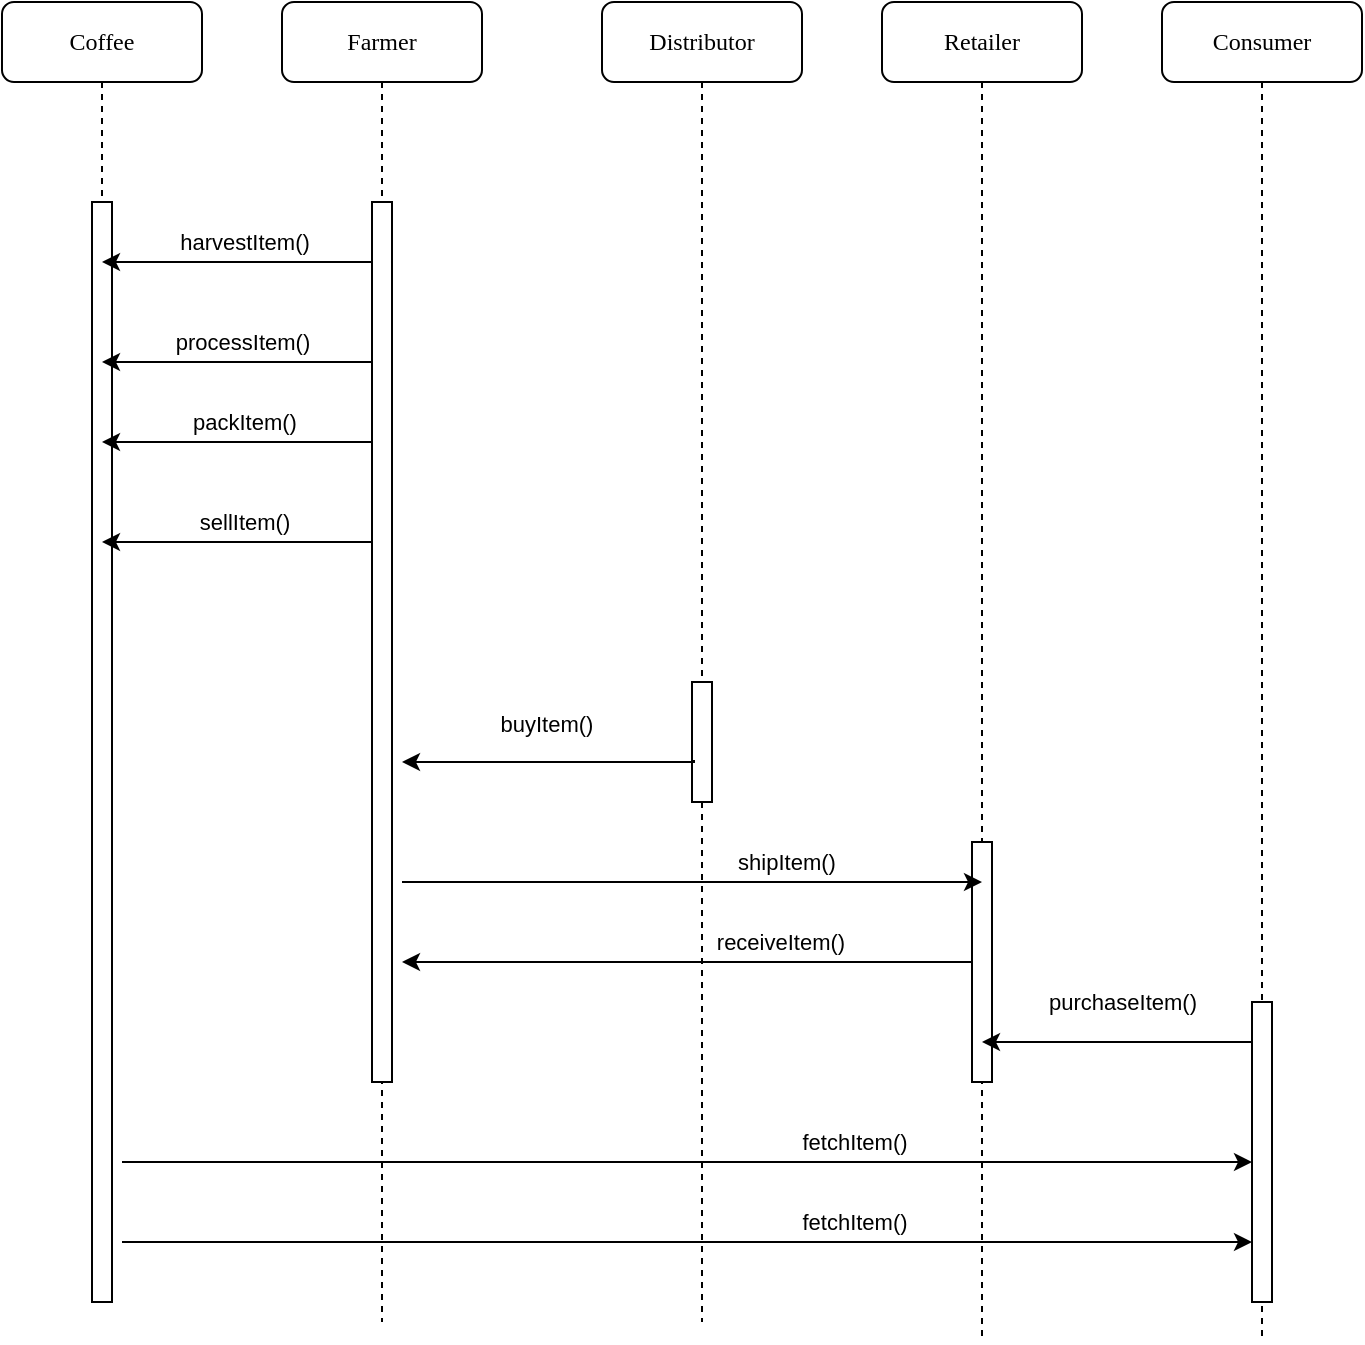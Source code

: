 <mxfile version="20.2.3" type="device"><diagram name="Page-1" id="13e1069c-82ec-6db2-03f1-153e76fe0fe0"><mxGraphModel dx="1219" dy="741" grid="1" gridSize="10" guides="1" tooltips="1" connect="1" arrows="1" fold="1" page="1" pageScale="1" pageWidth="1100" pageHeight="850" background="none" math="0" shadow="0"><root><mxCell id="0"/><mxCell id="1" parent="0"/><mxCell id="7baba1c4bc27f4b0-2" value="Farmer" style="shape=umlLifeline;perimeter=lifelinePerimeter;whiteSpace=wrap;html=1;container=1;collapsible=0;recursiveResize=0;outlineConnect=0;rounded=1;shadow=0;comic=0;labelBackgroundColor=none;strokeWidth=1;fontFamily=Verdana;fontSize=12;align=center;" parent="1" vertex="1"><mxGeometry x="240" y="80" width="100" height="660" as="geometry"/></mxCell><mxCell id="7baba1c4bc27f4b0-10" value="" style="html=1;points=[];perimeter=orthogonalPerimeter;rounded=0;shadow=0;comic=0;labelBackgroundColor=none;strokeWidth=1;fontFamily=Verdana;fontSize=12;align=center;" parent="7baba1c4bc27f4b0-2" vertex="1"><mxGeometry x="45" y="100" width="10" height="440" as="geometry"/></mxCell><mxCell id="7baba1c4bc27f4b0-3" value="Distributor" style="shape=umlLifeline;perimeter=lifelinePerimeter;whiteSpace=wrap;html=1;container=1;collapsible=0;recursiveResize=0;outlineConnect=0;rounded=1;shadow=0;comic=0;labelBackgroundColor=none;strokeWidth=1;fontFamily=Verdana;fontSize=12;align=center;" parent="1" vertex="1"><mxGeometry x="400" y="80" width="100" height="660" as="geometry"/></mxCell><mxCell id="7baba1c4bc27f4b0-13" value="" style="html=1;points=[];perimeter=orthogonalPerimeter;rounded=0;shadow=0;comic=0;labelBackgroundColor=none;strokeWidth=1;fontFamily=Verdana;fontSize=12;align=center;" parent="7baba1c4bc27f4b0-3" vertex="1"><mxGeometry x="45" y="340" width="10" height="60" as="geometry"/></mxCell><mxCell id="xhGHyaXh9h67Cea-rtiu-11" style="edgeStyle=orthogonalEdgeStyle;rounded=0;orthogonalLoop=1;jettySize=auto;html=1;startArrow=none;startFill=0;endArrow=classic;endFill=1;" parent="7baba1c4bc27f4b0-3" edge="1"><mxGeometry relative="1" as="geometry"><mxPoint x="185" y="480" as="sourcePoint"/><mxPoint x="-100" y="480" as="targetPoint"/><Array as="points"><mxPoint x="120" y="480"/><mxPoint x="120" y="480"/></Array></mxGeometry></mxCell><mxCell id="xhGHyaXh9h67Cea-rtiu-12" value="receiveItem()" style="edgeLabel;html=1;align=center;verticalAlign=middle;resizable=0;points=[];" parent="xhGHyaXh9h67Cea-rtiu-11" vertex="1" connectable="0"><mxGeometry x="-0.262" y="4" relative="1" as="geometry"><mxPoint x="9" y="-14" as="offset"/></mxGeometry></mxCell><mxCell id="7baba1c4bc27f4b0-4" value="Retailer" style="shape=umlLifeline;perimeter=lifelinePerimeter;whiteSpace=wrap;html=1;container=1;collapsible=0;recursiveResize=0;outlineConnect=0;rounded=1;shadow=0;comic=0;labelBackgroundColor=none;strokeWidth=1;fontFamily=Verdana;fontSize=12;align=center;" parent="1" vertex="1"><mxGeometry x="540" y="80" width="100" height="670" as="geometry"/></mxCell><mxCell id="7baba1c4bc27f4b0-16" value="" style="html=1;points=[];perimeter=orthogonalPerimeter;rounded=0;shadow=0;comic=0;labelBackgroundColor=none;strokeWidth=1;fontFamily=Verdana;fontSize=12;align=center;" parent="7baba1c4bc27f4b0-4" vertex="1"><mxGeometry x="45" y="420" width="10" height="120" as="geometry"/></mxCell><mxCell id="JSAFjmx5sPM2J-QFSoNo-7" style="edgeStyle=orthogonalEdgeStyle;rounded=0;orthogonalLoop=1;jettySize=auto;html=1;startArrow=classic;startFill=1;endArrow=none;endFill=0;" edge="1" parent="7baba1c4bc27f4b0-4"><mxGeometry relative="1" as="geometry"><mxPoint x="185" y="620" as="sourcePoint"/><mxPoint x="-380" y="620" as="targetPoint"/><Array as="points"><mxPoint x="50" y="620"/><mxPoint x="50" y="620"/></Array></mxGeometry></mxCell><mxCell id="JSAFjmx5sPM2J-QFSoNo-8" value="fetchItem()" style="edgeLabel;html=1;align=center;verticalAlign=middle;resizable=0;points=[];" vertex="1" connectable="0" parent="JSAFjmx5sPM2J-QFSoNo-7"><mxGeometry x="-0.262" y="4" relative="1" as="geometry"><mxPoint x="9" y="-14" as="offset"/></mxGeometry></mxCell><mxCell id="7baba1c4bc27f4b0-5" value="Consumer" style="shape=umlLifeline;perimeter=lifelinePerimeter;whiteSpace=wrap;html=1;container=1;collapsible=0;recursiveResize=0;outlineConnect=0;rounded=1;shadow=0;comic=0;labelBackgroundColor=none;strokeWidth=1;fontFamily=Verdana;fontSize=12;align=center;" parent="1" vertex="1"><mxGeometry x="680" y="80" width="100" height="670" as="geometry"/></mxCell><mxCell id="7baba1c4bc27f4b0-19" value="" style="html=1;points=[];perimeter=orthogonalPerimeter;rounded=0;shadow=0;comic=0;labelBackgroundColor=none;strokeWidth=1;fontFamily=Verdana;fontSize=12;align=center;" parent="7baba1c4bc27f4b0-5" vertex="1"><mxGeometry x="45" y="500" width="10" height="150" as="geometry"/></mxCell><mxCell id="7baba1c4bc27f4b0-8" value="Coffee" style="shape=umlLifeline;perimeter=lifelinePerimeter;whiteSpace=wrap;html=1;container=1;collapsible=0;recursiveResize=0;outlineConnect=0;rounded=1;shadow=0;comic=0;labelBackgroundColor=none;strokeWidth=1;fontFamily=Verdana;fontSize=12;align=center;" parent="1" vertex="1"><mxGeometry x="100" y="80" width="100" height="650" as="geometry"/></mxCell><mxCell id="7baba1c4bc27f4b0-9" value="" style="html=1;points=[];perimeter=orthogonalPerimeter;rounded=0;shadow=0;comic=0;labelBackgroundColor=none;strokeWidth=1;fontFamily=Verdana;fontSize=12;align=center;" parent="7baba1c4bc27f4b0-8" vertex="1"><mxGeometry x="45" y="100" width="10" height="550" as="geometry"/></mxCell><mxCell id="xhGHyaXh9h67Cea-rtiu-1" value="harvestItem()" style="edgeStyle=orthogonalEdgeStyle;rounded=0;orthogonalLoop=1;jettySize=auto;html=1;" parent="1" source="7baba1c4bc27f4b0-10" target="7baba1c4bc27f4b0-8" edge="1"><mxGeometry x="-0.041" y="-10" relative="1" as="geometry"><mxPoint x="170" y="295" as="targetPoint"/><Array as="points"><mxPoint x="240" y="210"/><mxPoint x="240" y="210"/></Array><mxPoint as="offset"/></mxGeometry></mxCell><mxCell id="xhGHyaXh9h67Cea-rtiu-2" style="edgeStyle=orthogonalEdgeStyle;rounded=0;orthogonalLoop=1;jettySize=auto;html=1;" parent="1" source="7baba1c4bc27f4b0-10" target="7baba1c4bc27f4b0-8" edge="1"><mxGeometry relative="1" as="geometry"><Array as="points"><mxPoint x="240" y="260"/><mxPoint x="240" y="260"/></Array></mxGeometry></mxCell><mxCell id="xhGHyaXh9h67Cea-rtiu-3" value="processItem()" style="edgeLabel;html=1;align=center;verticalAlign=middle;resizable=0;points=[];" parent="xhGHyaXh9h67Cea-rtiu-2" vertex="1" connectable="0"><mxGeometry x="-0.262" y="4" relative="1" as="geometry"><mxPoint x="-15" y="-14" as="offset"/></mxGeometry></mxCell><mxCell id="xhGHyaXh9h67Cea-rtiu-4" style="edgeStyle=orthogonalEdgeStyle;rounded=0;orthogonalLoop=1;jettySize=auto;html=1;" parent="1" edge="1"><mxGeometry relative="1" as="geometry"><mxPoint x="285.5" y="300" as="sourcePoint"/><mxPoint x="150" y="300" as="targetPoint"/><Array as="points"><mxPoint x="240.5" y="300"/><mxPoint x="240.5" y="300"/></Array></mxGeometry></mxCell><mxCell id="xhGHyaXh9h67Cea-rtiu-5" value="packItem()" style="edgeLabel;html=1;align=center;verticalAlign=middle;resizable=0;points=[];" parent="xhGHyaXh9h67Cea-rtiu-4" vertex="1" connectable="0"><mxGeometry x="-0.262" y="4" relative="1" as="geometry"><mxPoint x="-15" y="-14" as="offset"/></mxGeometry></mxCell><mxCell id="xhGHyaXh9h67Cea-rtiu-6" style="edgeStyle=orthogonalEdgeStyle;rounded=0;orthogonalLoop=1;jettySize=auto;html=1;" parent="1" edge="1"><mxGeometry relative="1" as="geometry"><mxPoint x="285.5" y="350" as="sourcePoint"/><mxPoint x="150" y="350" as="targetPoint"/><Array as="points"><mxPoint x="240.5" y="350"/><mxPoint x="240.5" y="350"/></Array></mxGeometry></mxCell><mxCell id="xhGHyaXh9h67Cea-rtiu-7" value="sellItem()" style="edgeLabel;html=1;align=center;verticalAlign=middle;resizable=0;points=[];" parent="xhGHyaXh9h67Cea-rtiu-6" vertex="1" connectable="0"><mxGeometry x="-0.262" y="4" relative="1" as="geometry"><mxPoint x="-15" y="-14" as="offset"/></mxGeometry></mxCell><mxCell id="xhGHyaXh9h67Cea-rtiu-9" style="edgeStyle=orthogonalEdgeStyle;rounded=0;orthogonalLoop=1;jettySize=auto;html=1;exitX=0.1;exitY=0.65;exitDx=0;exitDy=0;exitPerimeter=0;" parent="1" source="7baba1c4bc27f4b0-13" edge="1"><mxGeometry relative="1" as="geometry"><mxPoint x="430" y="459" as="sourcePoint"/><mxPoint x="300" y="460" as="targetPoint"/><Array as="points"><mxPoint x="446" y="460"/></Array></mxGeometry></mxCell><mxCell id="xhGHyaXh9h67Cea-rtiu-10" value="buyItem()" style="edgeLabel;html=1;align=center;verticalAlign=middle;resizable=0;points=[];" parent="xhGHyaXh9h67Cea-rtiu-9" vertex="1" connectable="0"><mxGeometry x="-0.262" y="4" relative="1" as="geometry"><mxPoint x="-21" y="-23" as="offset"/></mxGeometry></mxCell><mxCell id="xhGHyaXh9h67Cea-rtiu-13" style="edgeStyle=orthogonalEdgeStyle;rounded=0;orthogonalLoop=1;jettySize=auto;html=1;" parent="1" source="7baba1c4bc27f4b0-19" edge="1"><mxGeometry relative="1" as="geometry"><mxPoint x="581" y="600" as="sourcePoint"/><mxPoint x="590" y="600" as="targetPoint"/><Array as="points"><mxPoint x="700" y="600"/><mxPoint x="700" y="600"/></Array></mxGeometry></mxCell><mxCell id="xhGHyaXh9h67Cea-rtiu-14" value="purchaseItem()" style="edgeLabel;html=1;align=center;verticalAlign=middle;resizable=0;points=[];" parent="xhGHyaXh9h67Cea-rtiu-13" vertex="1" connectable="0"><mxGeometry x="-0.262" y="4" relative="1" as="geometry"><mxPoint x="-15" y="-24" as="offset"/></mxGeometry></mxCell><mxCell id="JSAFjmx5sPM2J-QFSoNo-1" style="edgeStyle=orthogonalEdgeStyle;rounded=0;orthogonalLoop=1;jettySize=auto;html=1;endArrow=none;endFill=0;startArrow=classic;startFill=1;" edge="1" parent="1"><mxGeometry relative="1" as="geometry"><mxPoint x="590" y="520" as="sourcePoint"/><mxPoint x="300" y="520" as="targetPoint"/><Array as="points"><mxPoint x="585" y="520"/></Array></mxGeometry></mxCell><mxCell id="JSAFjmx5sPM2J-QFSoNo-2" value="shipItem()" style="edgeLabel;html=1;align=center;verticalAlign=middle;resizable=0;points=[];" vertex="1" connectable="0" parent="JSAFjmx5sPM2J-QFSoNo-1"><mxGeometry x="-0.262" y="4" relative="1" as="geometry"><mxPoint x="9" y="-14" as="offset"/></mxGeometry></mxCell><mxCell id="JSAFjmx5sPM2J-QFSoNo-5" style="edgeStyle=orthogonalEdgeStyle;rounded=0;orthogonalLoop=1;jettySize=auto;html=1;startArrow=classic;startFill=1;endArrow=none;endFill=0;" edge="1" parent="1" source="7baba1c4bc27f4b0-19"><mxGeometry relative="1" as="geometry"><mxPoint x="445" y="680" as="sourcePoint"/><mxPoint x="160" y="660" as="targetPoint"/><Array as="points"><mxPoint x="590" y="660"/><mxPoint x="590" y="660"/></Array></mxGeometry></mxCell><mxCell id="JSAFjmx5sPM2J-QFSoNo-6" value="fetchItem()" style="edgeLabel;html=1;align=center;verticalAlign=middle;resizable=0;points=[];" vertex="1" connectable="0" parent="JSAFjmx5sPM2J-QFSoNo-5"><mxGeometry x="-0.262" y="4" relative="1" as="geometry"><mxPoint x="9" y="-14" as="offset"/></mxGeometry></mxCell></root></mxGraphModel></diagram></mxfile>